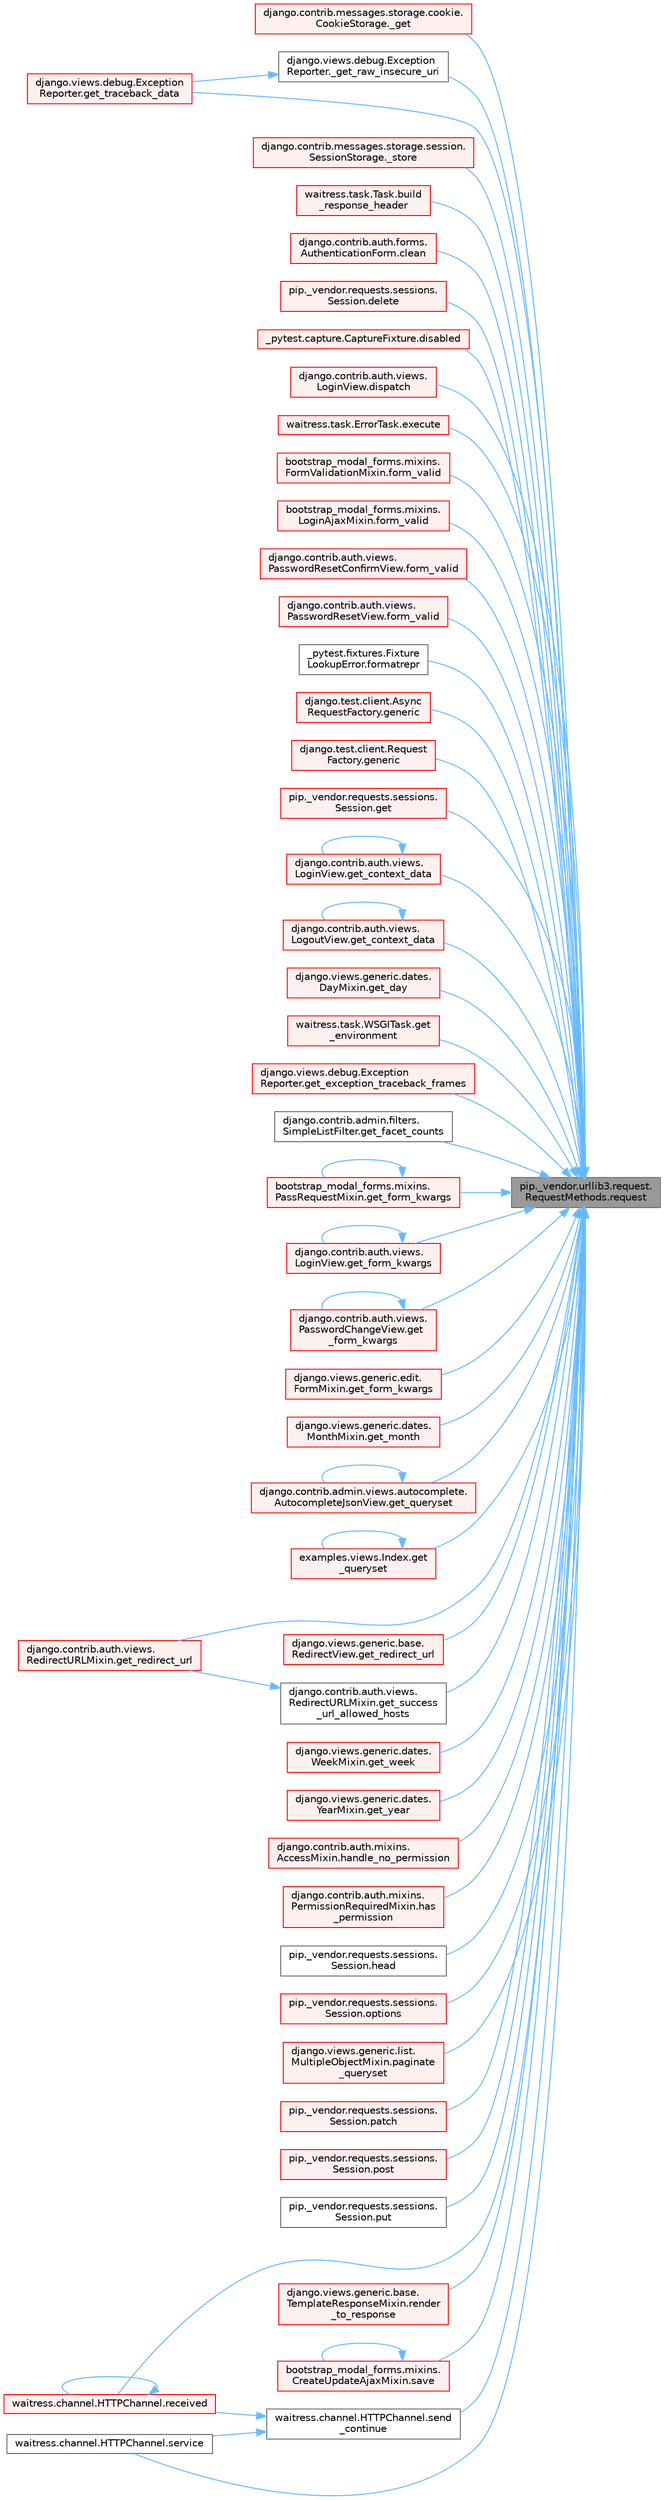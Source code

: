 digraph "pip._vendor.urllib3.request.RequestMethods.request"
{
 // LATEX_PDF_SIZE
  bgcolor="transparent";
  edge [fontname=Helvetica,fontsize=10,labelfontname=Helvetica,labelfontsize=10];
  node [fontname=Helvetica,fontsize=10,shape=box,height=0.2,width=0.4];
  rankdir="RL";
  Node1 [id="Node000001",label="pip._vendor.urllib3.request.\lRequestMethods.request",height=0.2,width=0.4,color="gray40", fillcolor="grey60", style="filled", fontcolor="black",tooltip=" "];
  Node1 -> Node2 [id="edge1_Node000001_Node000002",dir="back",color="steelblue1",style="solid",tooltip=" "];
  Node2 [id="Node000002",label="django.contrib.messages.storage.cookie.\lCookieStorage._get",height=0.2,width=0.4,color="red", fillcolor="#FFF0F0", style="filled",URL="$classdjango_1_1contrib_1_1messages_1_1storage_1_1cookie_1_1_cookie_storage.html#a39d084f6072109675c9ef06c047174e8",tooltip=" "];
  Node1 -> Node97 [id="edge2_Node000001_Node000097",dir="back",color="steelblue1",style="solid",tooltip=" "];
  Node97 [id="Node000097",label="django.views.debug.Exception\lReporter._get_raw_insecure_uri",height=0.2,width=0.4,color="grey40", fillcolor="white", style="filled",URL="$classdjango_1_1views_1_1debug_1_1_exception_reporter.html#a7a7120cc6b92c3e1a0b855e351c30f42",tooltip=" "];
  Node97 -> Node98 [id="edge3_Node000097_Node000098",dir="back",color="steelblue1",style="solid",tooltip=" "];
  Node98 [id="Node000098",label="django.views.debug.Exception\lReporter.get_traceback_data",height=0.2,width=0.4,color="red", fillcolor="#FFF0F0", style="filled",URL="$classdjango_1_1views_1_1debug_1_1_exception_reporter.html#ada9d00ba4c901b186db405e92ebbc211",tooltip=" "];
  Node1 -> Node101 [id="edge4_Node000001_Node000101",dir="back",color="steelblue1",style="solid",tooltip=" "];
  Node101 [id="Node000101",label="django.contrib.messages.storage.session.\lSessionStorage._store",height=0.2,width=0.4,color="red", fillcolor="#FFF0F0", style="filled",URL="$classdjango_1_1contrib_1_1messages_1_1storage_1_1session_1_1_session_storage.html#a371ed03facbc7ae28602ede4c99950d0",tooltip=" "];
  Node1 -> Node593 [id="edge5_Node000001_Node000593",dir="back",color="steelblue1",style="solid",tooltip=" "];
  Node593 [id="Node000593",label="waitress.task.Task.build\l_response_header",height=0.2,width=0.4,color="red", fillcolor="#FFF0F0", style="filled",URL="$classwaitress_1_1task_1_1_task.html#a4f20433be6bea4c797bfeb62408b997e",tooltip=" "];
  Node1 -> Node606 [id="edge6_Node000001_Node000606",dir="back",color="steelblue1",style="solid",tooltip=" "];
  Node606 [id="Node000606",label="django.contrib.auth.forms.\lAuthenticationForm.clean",height=0.2,width=0.4,color="red", fillcolor="#FFF0F0", style="filled",URL="$classdjango_1_1contrib_1_1auth_1_1forms_1_1_authentication_form.html#a92d28be6696caa8d1b7068eefe81793a",tooltip=" "];
  Node1 -> Node2889 [id="edge7_Node000001_Node002889",dir="back",color="steelblue1",style="solid",tooltip=" "];
  Node2889 [id="Node002889",label="pip._vendor.requests.sessions.\lSession.delete",height=0.2,width=0.4,color="red", fillcolor="#FFF0F0", style="filled",URL="$classpip_1_1__vendor_1_1requests_1_1sessions_1_1_session.html#abb6cd6b39dde48648dc875227e2e258e",tooltip=" "];
  Node1 -> Node2890 [id="edge8_Node000001_Node002890",dir="back",color="steelblue1",style="solid",tooltip=" "];
  Node2890 [id="Node002890",label="_pytest.capture.CaptureFixture.disabled",height=0.2,width=0.4,color="red", fillcolor="#FFF0F0", style="filled",URL="$class__pytest_1_1capture_1_1_capture_fixture.html#a3dda4f7495bd8fb93f4bd7dad2855d7f",tooltip=" "];
  Node1 -> Node2247 [id="edge9_Node000001_Node002247",dir="back",color="steelblue1",style="solid",tooltip=" "];
  Node2247 [id="Node002247",label="django.contrib.auth.views.\lLoginView.dispatch",height=0.2,width=0.4,color="red", fillcolor="#FFF0F0", style="filled",URL="$classdjango_1_1contrib_1_1auth_1_1views_1_1_login_view.html#a69a0b11a6598453586c755b32dfc02c3",tooltip=" "];
  Node1 -> Node2895 [id="edge10_Node000001_Node002895",dir="back",color="steelblue1",style="solid",tooltip=" "];
  Node2895 [id="Node002895",label="waitress.task.ErrorTask.execute",height=0.2,width=0.4,color="red", fillcolor="#FFF0F0", style="filled",URL="$classwaitress_1_1task_1_1_error_task.html#ad5c6d14c13ba3d33e82b1b138e634bb0",tooltip=" "];
  Node1 -> Node2896 [id="edge11_Node000001_Node002896",dir="back",color="steelblue1",style="solid",tooltip=" "];
  Node2896 [id="Node002896",label="bootstrap_modal_forms.mixins.\lFormValidationMixin.form_valid",height=0.2,width=0.4,color="red", fillcolor="#FFF0F0", style="filled",URL="$classbootstrap__modal__forms_1_1mixins_1_1_form_validation_mixin.html#a415bfd631a922d1368281b015e04ba4c",tooltip=" "];
  Node1 -> Node2897 [id="edge12_Node000001_Node002897",dir="back",color="steelblue1",style="solid",tooltip=" "];
  Node2897 [id="Node002897",label="bootstrap_modal_forms.mixins.\lLoginAjaxMixin.form_valid",height=0.2,width=0.4,color="red", fillcolor="#FFF0F0", style="filled",URL="$classbootstrap__modal__forms_1_1mixins_1_1_login_ajax_mixin.html#a1cba170b69b7fd25ca43d399c808725e",tooltip=" "];
  Node1 -> Node2898 [id="edge13_Node000001_Node002898",dir="back",color="steelblue1",style="solid",tooltip=" "];
  Node2898 [id="Node002898",label="django.contrib.auth.views.\lPasswordResetConfirmView.form_valid",height=0.2,width=0.4,color="red", fillcolor="#FFF0F0", style="filled",URL="$classdjango_1_1contrib_1_1auth_1_1views_1_1_password_reset_confirm_view.html#a6da228b477be1871236a83c005301b3c",tooltip=" "];
  Node1 -> Node2899 [id="edge14_Node000001_Node002899",dir="back",color="steelblue1",style="solid",tooltip=" "];
  Node2899 [id="Node002899",label="django.contrib.auth.views.\lPasswordResetView.form_valid",height=0.2,width=0.4,color="red", fillcolor="#FFF0F0", style="filled",URL="$classdjango_1_1contrib_1_1auth_1_1views_1_1_password_reset_view.html#a1beeb7e6b51b528c0c10b3a74c0d51e3",tooltip=" "];
  Node1 -> Node2900 [id="edge15_Node000001_Node002900",dir="back",color="steelblue1",style="solid",tooltip=" "];
  Node2900 [id="Node002900",label="_pytest.fixtures.Fixture\lLookupError.formatrepr",height=0.2,width=0.4,color="grey40", fillcolor="white", style="filled",URL="$class__pytest_1_1fixtures_1_1_fixture_lookup_error.html#a22b5af6283420cffbeff550a445d243a",tooltip=" "];
  Node1 -> Node2901 [id="edge16_Node000001_Node002901",dir="back",color="steelblue1",style="solid",tooltip=" "];
  Node2901 [id="Node002901",label="django.test.client.Async\lRequestFactory.generic",height=0.2,width=0.4,color="red", fillcolor="#FFF0F0", style="filled",URL="$classdjango_1_1test_1_1client_1_1_async_request_factory.html#a470d6888694e77c09bd7d8bf6d588233",tooltip=" "];
  Node1 -> Node2914 [id="edge17_Node000001_Node002914",dir="back",color="steelblue1",style="solid",tooltip=" "];
  Node2914 [id="Node002914",label="django.test.client.Request\lFactory.generic",height=0.2,width=0.4,color="red", fillcolor="#FFF0F0", style="filled",URL="$classdjango_1_1test_1_1client_1_1_request_factory.html#a24740fe264de91d8c4c1205c9172206d",tooltip=" "];
  Node1 -> Node2915 [id="edge18_Node000001_Node002915",dir="back",color="steelblue1",style="solid",tooltip=" "];
  Node2915 [id="Node002915",label="pip._vendor.requests.sessions.\lSession.get",height=0.2,width=0.4,color="red", fillcolor="#FFF0F0", style="filled",URL="$classpip_1_1__vendor_1_1requests_1_1sessions_1_1_session.html#ad86dcc9de47cd87bf70ecf0f2c537e53",tooltip=" "];
  Node1 -> Node2916 [id="edge19_Node000001_Node002916",dir="back",color="steelblue1",style="solid",tooltip=" "];
  Node2916 [id="Node002916",label="django.contrib.auth.views.\lLoginView.get_context_data",height=0.2,width=0.4,color="red", fillcolor="#FFF0F0", style="filled",URL="$classdjango_1_1contrib_1_1auth_1_1views_1_1_login_view.html#a5acd74035066c40850101f1d9643e328",tooltip=" "];
  Node2916 -> Node2916 [id="edge20_Node002916_Node002916",dir="back",color="steelblue1",style="solid",tooltip=" "];
  Node1 -> Node2917 [id="edge21_Node000001_Node002917",dir="back",color="steelblue1",style="solid",tooltip=" "];
  Node2917 [id="Node002917",label="django.contrib.auth.views.\lLogoutView.get_context_data",height=0.2,width=0.4,color="red", fillcolor="#FFF0F0", style="filled",URL="$classdjango_1_1contrib_1_1auth_1_1views_1_1_logout_view.html#afab0ac15cb452acb486a3f7b9747e43b",tooltip=" "];
  Node2917 -> Node2917 [id="edge22_Node002917_Node002917",dir="back",color="steelblue1",style="solid",tooltip=" "];
  Node1 -> Node2918 [id="edge23_Node000001_Node002918",dir="back",color="steelblue1",style="solid",tooltip=" "];
  Node2918 [id="Node002918",label="django.views.generic.dates.\lDayMixin.get_day",height=0.2,width=0.4,color="red", fillcolor="#FFF0F0", style="filled",URL="$classdjango_1_1views_1_1generic_1_1dates_1_1_day_mixin.html#a410db285b705518118df478a63fc572a",tooltip=" "];
  Node1 -> Node2919 [id="edge24_Node000001_Node002919",dir="back",color="steelblue1",style="solid",tooltip=" "];
  Node2919 [id="Node002919",label="waitress.task.WSGITask.get\l_environment",height=0.2,width=0.4,color="red", fillcolor="#FFF0F0", style="filled",URL="$classwaitress_1_1task_1_1_w_s_g_i_task.html#a9a1b4b87c8f7bee8209018ee7c743c26",tooltip=" "];
  Node1 -> Node2628 [id="edge25_Node000001_Node002628",dir="back",color="steelblue1",style="solid",tooltip=" "];
  Node2628 [id="Node002628",label="django.views.debug.Exception\lReporter.get_exception_traceback_frames",height=0.2,width=0.4,color="red", fillcolor="#FFF0F0", style="filled",URL="$classdjango_1_1views_1_1debug_1_1_exception_reporter.html#a326b08b3941038a5504f8e0a846bae68",tooltip=" "];
  Node1 -> Node2921 [id="edge26_Node000001_Node002921",dir="back",color="steelblue1",style="solid",tooltip=" "];
  Node2921 [id="Node002921",label="django.contrib.admin.filters.\lSimpleListFilter.get_facet_counts",height=0.2,width=0.4,color="grey40", fillcolor="white", style="filled",URL="$classdjango_1_1contrib_1_1admin_1_1filters_1_1_simple_list_filter.html#a97fd984f5668670f0887f81c30f9fda7",tooltip=" "];
  Node1 -> Node2922 [id="edge27_Node000001_Node002922",dir="back",color="steelblue1",style="solid",tooltip=" "];
  Node2922 [id="Node002922",label="bootstrap_modal_forms.mixins.\lPassRequestMixin.get_form_kwargs",height=0.2,width=0.4,color="red", fillcolor="#FFF0F0", style="filled",URL="$classbootstrap__modal__forms_1_1mixins_1_1_pass_request_mixin.html#ad4ae849823f332bb1016a8508cb34ee3",tooltip=" "];
  Node2922 -> Node2922 [id="edge28_Node002922_Node002922",dir="back",color="steelblue1",style="solid",tooltip=" "];
  Node1 -> Node2923 [id="edge29_Node000001_Node002923",dir="back",color="steelblue1",style="solid",tooltip=" "];
  Node2923 [id="Node002923",label="django.contrib.auth.views.\lLoginView.get_form_kwargs",height=0.2,width=0.4,color="red", fillcolor="#FFF0F0", style="filled",URL="$classdjango_1_1contrib_1_1auth_1_1views_1_1_login_view.html#a2eba98b8c16c8a98348679ea2c921d25",tooltip=" "];
  Node2923 -> Node2923 [id="edge30_Node002923_Node002923",dir="back",color="steelblue1",style="solid",tooltip=" "];
  Node1 -> Node2924 [id="edge31_Node000001_Node002924",dir="back",color="steelblue1",style="solid",tooltip=" "];
  Node2924 [id="Node002924",label="django.contrib.auth.views.\lPasswordChangeView.get\l_form_kwargs",height=0.2,width=0.4,color="red", fillcolor="#FFF0F0", style="filled",URL="$classdjango_1_1contrib_1_1auth_1_1views_1_1_password_change_view.html#a553cf3e37e5a2c05db774e580cbcc038",tooltip=" "];
  Node2924 -> Node2924 [id="edge32_Node002924_Node002924",dir="back",color="steelblue1",style="solid",tooltip=" "];
  Node1 -> Node1898 [id="edge33_Node000001_Node001898",dir="back",color="steelblue1",style="solid",tooltip=" "];
  Node1898 [id="Node001898",label="django.views.generic.edit.\lFormMixin.get_form_kwargs",height=0.2,width=0.4,color="red", fillcolor="#FFF0F0", style="filled",URL="$classdjango_1_1views_1_1generic_1_1edit_1_1_form_mixin.html#a7e8c141b6c4efa8727e7f06322969249",tooltip=" "];
  Node1 -> Node2925 [id="edge34_Node000001_Node002925",dir="back",color="steelblue1",style="solid",tooltip=" "];
  Node2925 [id="Node002925",label="django.views.generic.dates.\lMonthMixin.get_month",height=0.2,width=0.4,color="red", fillcolor="#FFF0F0", style="filled",URL="$classdjango_1_1views_1_1generic_1_1dates_1_1_month_mixin.html#add54a3d80358c6e643ac264d97d4f2a7",tooltip=" "];
  Node1 -> Node2926 [id="edge35_Node000001_Node002926",dir="back",color="steelblue1",style="solid",tooltip=" "];
  Node2926 [id="Node002926",label="django.contrib.admin.views.autocomplete.\lAutocompleteJsonView.get_queryset",height=0.2,width=0.4,color="red", fillcolor="#FFF0F0", style="filled",URL="$classdjango_1_1contrib_1_1admin_1_1views_1_1autocomplete_1_1_autocomplete_json_view.html#a6eb5abbd3b2e8b252a4ce9ca2680f3d3",tooltip=" "];
  Node2926 -> Node2926 [id="edge36_Node002926_Node002926",dir="back",color="steelblue1",style="solid",tooltip=" "];
  Node1 -> Node2927 [id="edge37_Node000001_Node002927",dir="back",color="steelblue1",style="solid",tooltip=" "];
  Node2927 [id="Node002927",label="examples.views.Index.get\l_queryset",height=0.2,width=0.4,color="red", fillcolor="#FFF0F0", style="filled",URL="$classexamples_1_1views_1_1_index.html#a288026bb9059b37dca786922296dfcd3",tooltip=" "];
  Node2927 -> Node2927 [id="edge38_Node002927_Node002927",dir="back",color="steelblue1",style="solid",tooltip=" "];
  Node1 -> Node2928 [id="edge39_Node000001_Node002928",dir="back",color="steelblue1",style="solid",tooltip=" "];
  Node2928 [id="Node002928",label="django.contrib.auth.views.\lRedirectURLMixin.get_redirect_url",height=0.2,width=0.4,color="red", fillcolor="#FFF0F0", style="filled",URL="$classdjango_1_1contrib_1_1auth_1_1views_1_1_redirect_u_r_l_mixin.html#a5598a164f9f21e7329630fad5e5c4c77",tooltip=" "];
  Node1 -> Node2244 [id="edge40_Node000001_Node002244",dir="back",color="steelblue1",style="solid",tooltip=" "];
  Node2244 [id="Node002244",label="django.views.generic.base.\lRedirectView.get_redirect_url",height=0.2,width=0.4,color="red", fillcolor="#FFF0F0", style="filled",URL="$classdjango_1_1views_1_1generic_1_1base_1_1_redirect_view.html#a04d6cdb2db124920ca88c0c2bed8b1af",tooltip=" "];
  Node1 -> Node2929 [id="edge41_Node000001_Node002929",dir="back",color="steelblue1",style="solid",tooltip=" "];
  Node2929 [id="Node002929",label="django.contrib.auth.views.\lRedirectURLMixin.get_success\l_url_allowed_hosts",height=0.2,width=0.4,color="grey40", fillcolor="white", style="filled",URL="$classdjango_1_1contrib_1_1auth_1_1views_1_1_redirect_u_r_l_mixin.html#a21199247491f0bae617b1efead90ee9b",tooltip=" "];
  Node2929 -> Node2928 [id="edge42_Node002929_Node002928",dir="back",color="steelblue1",style="solid",tooltip=" "];
  Node1 -> Node98 [id="edge43_Node000001_Node000098",dir="back",color="steelblue1",style="solid",tooltip=" "];
  Node1 -> Node2930 [id="edge44_Node000001_Node002930",dir="back",color="steelblue1",style="solid",tooltip=" "];
  Node2930 [id="Node002930",label="django.views.generic.dates.\lWeekMixin.get_week",height=0.2,width=0.4,color="red", fillcolor="#FFF0F0", style="filled",URL="$classdjango_1_1views_1_1generic_1_1dates_1_1_week_mixin.html#a39c8ca71985d8468df01d5dc0ee07750",tooltip=" "];
  Node1 -> Node2931 [id="edge45_Node000001_Node002931",dir="back",color="steelblue1",style="solid",tooltip=" "];
  Node2931 [id="Node002931",label="django.views.generic.dates.\lYearMixin.get_year",height=0.2,width=0.4,color="red", fillcolor="#FFF0F0", style="filled",URL="$classdjango_1_1views_1_1generic_1_1dates_1_1_year_mixin.html#a6e2e940e9853d71a94d5a41b71262ca3",tooltip=" "];
  Node1 -> Node2932 [id="edge46_Node000001_Node002932",dir="back",color="steelblue1",style="solid",tooltip=" "];
  Node2932 [id="Node002932",label="django.contrib.auth.mixins.\lAccessMixin.handle_no_permission",height=0.2,width=0.4,color="red", fillcolor="#FFF0F0", style="filled",URL="$classdjango_1_1contrib_1_1auth_1_1mixins_1_1_access_mixin.html#a3055bb05f7686a8b459fdf6d6b2866b0",tooltip=" "];
  Node1 -> Node2936 [id="edge47_Node000001_Node002936",dir="back",color="steelblue1",style="solid",tooltip=" "];
  Node2936 [id="Node002936",label="django.contrib.auth.mixins.\lPermissionRequiredMixin.has\l_permission",height=0.2,width=0.4,color="red", fillcolor="#FFF0F0", style="filled",URL="$classdjango_1_1contrib_1_1auth_1_1mixins_1_1_permission_required_mixin.html#a4401069defabdb52bb5308d170858633",tooltip=" "];
  Node1 -> Node2937 [id="edge48_Node000001_Node002937",dir="back",color="steelblue1",style="solid",tooltip=" "];
  Node2937 [id="Node002937",label="pip._vendor.requests.sessions.\lSession.head",height=0.2,width=0.4,color="grey40", fillcolor="white", style="filled",URL="$classpip_1_1__vendor_1_1requests_1_1sessions_1_1_session.html#a1629a21f81669fcbc725554975ecd2c7",tooltip=" "];
  Node1 -> Node2938 [id="edge49_Node000001_Node002938",dir="back",color="steelblue1",style="solid",tooltip=" "];
  Node2938 [id="Node002938",label="pip._vendor.requests.sessions.\lSession.options",height=0.2,width=0.4,color="red", fillcolor="#FFF0F0", style="filled",URL="$classpip_1_1__vendor_1_1requests_1_1sessions_1_1_session.html#a210270880f90521b3b3014748ecd87e9",tooltip=" "];
  Node1 -> Node2939 [id="edge50_Node000001_Node002939",dir="back",color="steelblue1",style="solid",tooltip=" "];
  Node2939 [id="Node002939",label="django.views.generic.list.\lMultipleObjectMixin.paginate\l_queryset",height=0.2,width=0.4,color="red", fillcolor="#FFF0F0", style="filled",URL="$classdjango_1_1views_1_1generic_1_1list_1_1_multiple_object_mixin.html#a629d97db3e2fce953986e39c9e5b0f5a",tooltip=" "];
  Node1 -> Node2941 [id="edge51_Node000001_Node002941",dir="back",color="steelblue1",style="solid",tooltip=" "];
  Node2941 [id="Node002941",label="pip._vendor.requests.sessions.\lSession.patch",height=0.2,width=0.4,color="red", fillcolor="#FFF0F0", style="filled",URL="$classpip_1_1__vendor_1_1requests_1_1sessions_1_1_session.html#a3757f7e040251cea22318be921604900",tooltip=" "];
  Node1 -> Node2942 [id="edge52_Node000001_Node002942",dir="back",color="steelblue1",style="solid",tooltip=" "];
  Node2942 [id="Node002942",label="pip._vendor.requests.sessions.\lSession.post",height=0.2,width=0.4,color="red", fillcolor="#FFF0F0", style="filled",URL="$classpip_1_1__vendor_1_1requests_1_1sessions_1_1_session.html#ac320b1d8541586ee86825a1ed9aad7c6",tooltip=" "];
  Node1 -> Node2943 [id="edge53_Node000001_Node002943",dir="back",color="steelblue1",style="solid",tooltip=" "];
  Node2943 [id="Node002943",label="pip._vendor.requests.sessions.\lSession.put",height=0.2,width=0.4,color="grey40", fillcolor="white", style="filled",URL="$classpip_1_1__vendor_1_1requests_1_1sessions_1_1_session.html#ad37216cc3aed7cbf8b8873aa3b293945",tooltip=" "];
  Node1 -> Node95 [id="edge54_Node000001_Node000095",dir="back",color="steelblue1",style="solid",tooltip=" "];
  Node95 [id="Node000095",label="waitress.channel.HTTPChannel.received",height=0.2,width=0.4,color="red", fillcolor="#FFF0F0", style="filled",URL="$classwaitress_1_1channel_1_1_h_t_t_p_channel.html#a89697e3a427d77b83a38e1305a2a28d7",tooltip=" "];
  Node95 -> Node95 [id="edge55_Node000095_Node000095",dir="back",color="steelblue1",style="solid",tooltip=" "];
  Node1 -> Node2659 [id="edge56_Node000001_Node002659",dir="back",color="steelblue1",style="solid",tooltip=" "];
  Node2659 [id="Node002659",label="django.views.generic.base.\lTemplateResponseMixin.render\l_to_response",height=0.2,width=0.4,color="red", fillcolor="#FFF0F0", style="filled",URL="$classdjango_1_1views_1_1generic_1_1base_1_1_template_response_mixin.html#acb779fab0e9d87e1ae49b9b4ad4e4492",tooltip=" "];
  Node1 -> Node2944 [id="edge57_Node000001_Node002944",dir="back",color="steelblue1",style="solid",tooltip=" "];
  Node2944 [id="Node002944",label="bootstrap_modal_forms.mixins.\lCreateUpdateAjaxMixin.save",height=0.2,width=0.4,color="red", fillcolor="#FFF0F0", style="filled",URL="$classbootstrap__modal__forms_1_1mixins_1_1_create_update_ajax_mixin.html#a73802e22b07bb7f59fed2c52ddb6f781",tooltip=" "];
  Node2944 -> Node2944 [id="edge58_Node002944_Node002944",dir="back",color="steelblue1",style="solid",tooltip=" "];
  Node1 -> Node94 [id="edge59_Node000001_Node000094",dir="back",color="steelblue1",style="solid",tooltip=" "];
  Node94 [id="Node000094",label="waitress.channel.HTTPChannel.send\l_continue",height=0.2,width=0.4,color="grey40", fillcolor="white", style="filled",URL="$classwaitress_1_1channel_1_1_h_t_t_p_channel.html#aaa901d6ee7325ec9a983e00b67e4959f",tooltip=" "];
  Node94 -> Node95 [id="edge60_Node000094_Node000095",dir="back",color="steelblue1",style="solid",tooltip=" "];
  Node94 -> Node91 [id="edge61_Node000094_Node000091",dir="back",color="steelblue1",style="solid",tooltip=" "];
  Node91 [id="Node000091",label="waitress.channel.HTTPChannel.service",height=0.2,width=0.4,color="grey40", fillcolor="white", style="filled",URL="$classwaitress_1_1channel_1_1_h_t_t_p_channel.html#a3ba2eebf430b7b642e713cd23459517d",tooltip=" "];
  Node1 -> Node91 [id="edge62_Node000001_Node000091",dir="back",color="steelblue1",style="solid",tooltip=" "];
}
